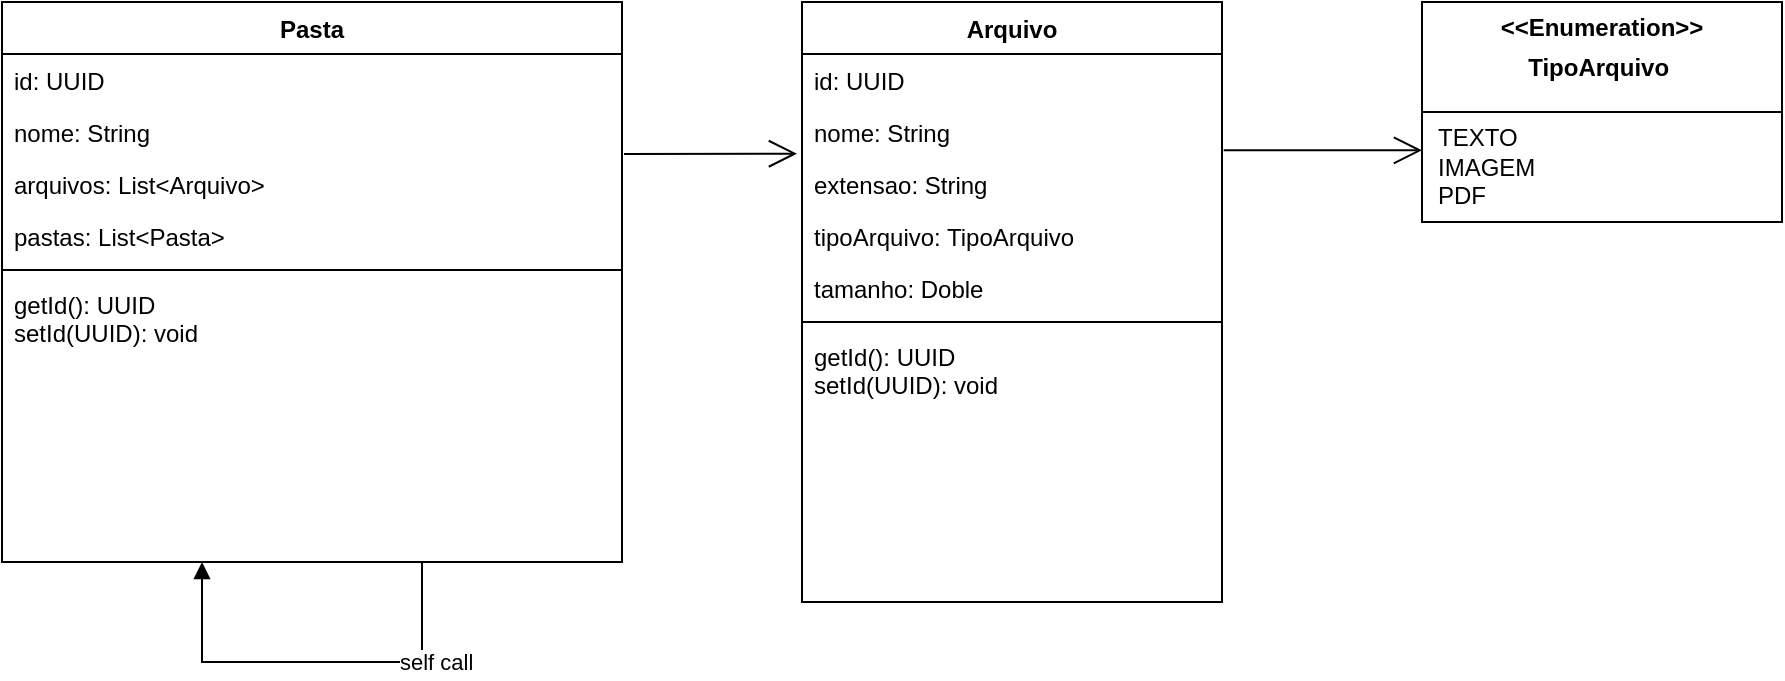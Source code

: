 <mxfile version="14.2.7" type="device"><diagram id="kd2ZDgIoRG4ljhDf4ZuD" name="Page-1"><mxGraphModel dx="1185" dy="635" grid="1" gridSize="10" guides="1" tooltips="1" connect="1" arrows="1" fold="1" page="1" pageScale="1" pageWidth="827" pageHeight="1169" math="0" shadow="0"><root><mxCell id="0"/><mxCell id="1" parent="0"/><mxCell id="rGL50mZiQ5djAP73_Ivw-3" value="Pasta" style="swimlane;fontStyle=1;align=center;verticalAlign=top;childLayout=stackLayout;horizontal=1;startSize=26;horizontalStack=0;resizeParent=1;resizeParentMax=0;resizeLast=0;collapsible=1;marginBottom=0;" vertex="1" parent="1"><mxGeometry x="70" y="50" width="310" height="280" as="geometry"><mxRectangle x="254" y="220" width="60" height="26" as="alternateBounds"/></mxGeometry></mxCell><mxCell id="rGL50mZiQ5djAP73_Ivw-14" value="id: UUID" style="text;strokeColor=none;fillColor=none;align=left;verticalAlign=top;spacingLeft=4;spacingRight=4;overflow=hidden;rotatable=0;points=[[0,0.5],[1,0.5]];portConstraint=eastwest;" vertex="1" parent="rGL50mZiQ5djAP73_Ivw-3"><mxGeometry y="26" width="310" height="26" as="geometry"/></mxCell><mxCell id="rGL50mZiQ5djAP73_Ivw-4" value="nome: String" style="text;strokeColor=none;fillColor=none;align=left;verticalAlign=top;spacingLeft=4;spacingRight=4;overflow=hidden;rotatable=0;points=[[0,0.5],[1,0.5]];portConstraint=eastwest;" vertex="1" parent="rGL50mZiQ5djAP73_Ivw-3"><mxGeometry y="52" width="310" height="26" as="geometry"/></mxCell><mxCell id="rGL50mZiQ5djAP73_Ivw-7" value="arquivos: List&lt;Arquivo&gt;" style="text;strokeColor=none;fillColor=none;align=left;verticalAlign=top;spacingLeft=4;spacingRight=4;overflow=hidden;rotatable=0;points=[[0,0.5],[1,0.5]];portConstraint=eastwest;" vertex="1" parent="rGL50mZiQ5djAP73_Ivw-3"><mxGeometry y="78" width="310" height="26" as="geometry"/></mxCell><mxCell id="rGL50mZiQ5djAP73_Ivw-8" value="pastas: List&lt;Pasta&gt;" style="text;strokeColor=none;fillColor=none;align=left;verticalAlign=top;spacingLeft=4;spacingRight=4;overflow=hidden;rotatable=0;points=[[0,0.5],[1,0.5]];portConstraint=eastwest;" vertex="1" parent="rGL50mZiQ5djAP73_Ivw-3"><mxGeometry y="104" width="310" height="26" as="geometry"/></mxCell><mxCell id="rGL50mZiQ5djAP73_Ivw-5" value="" style="line;strokeWidth=1;fillColor=none;align=left;verticalAlign=middle;spacingTop=-1;spacingLeft=3;spacingRight=3;rotatable=0;labelPosition=right;points=[];portConstraint=eastwest;" vertex="1" parent="rGL50mZiQ5djAP73_Ivw-3"><mxGeometry y="130" width="310" height="8" as="geometry"/></mxCell><mxCell id="rGL50mZiQ5djAP73_Ivw-6" value="getId(): UUID&#10;setId(UUID): void" style="text;strokeColor=none;fillColor=none;align=left;verticalAlign=top;spacingLeft=4;spacingRight=4;overflow=hidden;rotatable=0;points=[[0,0.5],[1,0.5]];portConstraint=eastwest;" vertex="1" parent="rGL50mZiQ5djAP73_Ivw-3"><mxGeometry y="138" width="310" height="142" as="geometry"/></mxCell><mxCell id="rGL50mZiQ5djAP73_Ivw-9" value="Arquivo" style="swimlane;fontStyle=1;align=center;verticalAlign=top;childLayout=stackLayout;horizontal=1;startSize=26;horizontalStack=0;resizeParent=1;resizeParentMax=0;resizeLast=0;collapsible=1;marginBottom=0;" vertex="1" parent="1"><mxGeometry x="470" y="50" width="210" height="300" as="geometry"/></mxCell><mxCell id="rGL50mZiQ5djAP73_Ivw-16" value="id: UUID" style="text;strokeColor=none;fillColor=none;align=left;verticalAlign=top;spacingLeft=4;spacingRight=4;overflow=hidden;rotatable=0;points=[[0,0.5],[1,0.5]];portConstraint=eastwest;" vertex="1" parent="rGL50mZiQ5djAP73_Ivw-9"><mxGeometry y="26" width="210" height="26" as="geometry"/></mxCell><mxCell id="rGL50mZiQ5djAP73_Ivw-10" value="nome: String" style="text;strokeColor=none;fillColor=none;align=left;verticalAlign=top;spacingLeft=4;spacingRight=4;overflow=hidden;rotatable=0;points=[[0,0.5],[1,0.5]];portConstraint=eastwest;" vertex="1" parent="rGL50mZiQ5djAP73_Ivw-9"><mxGeometry y="52" width="210" height="26" as="geometry"/></mxCell><mxCell id="rGL50mZiQ5djAP73_Ivw-17" value="extensao: String" style="text;strokeColor=none;fillColor=none;align=left;verticalAlign=top;spacingLeft=4;spacingRight=4;overflow=hidden;rotatable=0;points=[[0,0.5],[1,0.5]];portConstraint=eastwest;" vertex="1" parent="rGL50mZiQ5djAP73_Ivw-9"><mxGeometry y="78" width="210" height="26" as="geometry"/></mxCell><mxCell id="rGL50mZiQ5djAP73_Ivw-26" value="tipoArquivo: TipoArquivo" style="text;strokeColor=none;fillColor=none;align=left;verticalAlign=top;spacingLeft=4;spacingRight=4;overflow=hidden;rotatable=0;points=[[0,0.5],[1,0.5]];portConstraint=eastwest;" vertex="1" parent="rGL50mZiQ5djAP73_Ivw-9"><mxGeometry y="104" width="210" height="26" as="geometry"/></mxCell><mxCell id="rGL50mZiQ5djAP73_Ivw-27" value="tamanho: Doble" style="text;strokeColor=none;fillColor=none;align=left;verticalAlign=top;spacingLeft=4;spacingRight=4;overflow=hidden;rotatable=0;points=[[0,0.5],[1,0.5]];portConstraint=eastwest;" vertex="1" parent="rGL50mZiQ5djAP73_Ivw-9"><mxGeometry y="130" width="210" height="26" as="geometry"/></mxCell><mxCell id="rGL50mZiQ5djAP73_Ivw-11" value="" style="line;strokeWidth=1;fillColor=none;align=left;verticalAlign=middle;spacingTop=-1;spacingLeft=3;spacingRight=3;rotatable=0;labelPosition=right;points=[];portConstraint=eastwest;" vertex="1" parent="rGL50mZiQ5djAP73_Ivw-9"><mxGeometry y="156" width="210" height="8" as="geometry"/></mxCell><mxCell id="rGL50mZiQ5djAP73_Ivw-12" value="getId(): UUID&#10;setId(UUID): void" style="text;strokeColor=none;fillColor=none;align=left;verticalAlign=top;spacingLeft=4;spacingRight=4;overflow=hidden;rotatable=0;points=[[0,0.5],[1,0.5]];portConstraint=eastwest;" vertex="1" parent="rGL50mZiQ5djAP73_Ivw-9"><mxGeometry y="164" width="210" height="136" as="geometry"/></mxCell><mxCell id="rGL50mZiQ5djAP73_Ivw-24" value="&lt;p style=&quot;margin: 0px ; margin-top: 6px ; text-align: center&quot;&gt;&lt;b&gt;&amp;lt;&amp;lt;Enumeration&amp;gt;&amp;gt;&lt;/b&gt;&lt;/p&gt;&lt;p style=&quot;margin: 0px ; margin-top: 6px ; text-align: center&quot;&gt;&lt;b&gt;TipoArquivo&amp;nbsp;&lt;/b&gt;&lt;/p&gt;&lt;p style=&quot;margin: 0px ; margin-top: 6px ; text-align: center&quot;&gt;&lt;b&gt;&lt;br&gt;&lt;/b&gt;&lt;/p&gt;&lt;p style=&quot;margin: 0px ; margin-left: 8px&quot;&gt;TEXTO&lt;/p&gt;&lt;p style=&quot;margin: 0px ; margin-left: 8px&quot;&gt;IMAGEM&lt;/p&gt;&lt;p style=&quot;margin: 0px ; margin-left: 8px&quot;&gt;PDF&lt;/p&gt;" style="align=left;overflow=fill;html=1;dropTarget=0;" vertex="1" parent="1"><mxGeometry x="780" y="50" width="180" height="110" as="geometry"/></mxCell><mxCell id="rGL50mZiQ5djAP73_Ivw-36" value="" style="endArrow=open;endFill=1;endSize=12;html=1;exitX=1.004;exitY=0.853;exitDx=0;exitDy=0;exitPerimeter=0;entryX=0;entryY=0.674;entryDx=0;entryDy=0;entryPerimeter=0;" edge="1" parent="1" source="rGL50mZiQ5djAP73_Ivw-10" target="rGL50mZiQ5djAP73_Ivw-24"><mxGeometry width="160" relative="1" as="geometry"><mxPoint x="340" y="140" as="sourcePoint"/><mxPoint x="500" y="140" as="targetPoint"/><Array as="points"/></mxGeometry></mxCell><mxCell id="rGL50mZiQ5djAP73_Ivw-37" value="" style="line;strokeWidth=1;fillColor=none;align=left;verticalAlign=middle;spacingTop=-1;spacingLeft=3;spacingRight=3;rotatable=0;labelPosition=right;points=[];portConstraint=eastwest;" vertex="1" parent="1"><mxGeometry x="780" y="101" width="180" height="8" as="geometry"/></mxCell><mxCell id="rGL50mZiQ5djAP73_Ivw-40" value="self call" style="edgeStyle=orthogonalEdgeStyle;html=1;align=left;spacingLeft=2;endArrow=block;rounded=0;entryX=1;entryY=0;" edge="1" parent="1"><mxGeometry relative="1" as="geometry"><mxPoint x="200" y="330" as="sourcePoint"/><Array as="points"><mxPoint x="280" y="330"/><mxPoint x="280" y="380"/><mxPoint x="170" y="380"/></Array><mxPoint x="170" y="330" as="targetPoint"/></mxGeometry></mxCell><mxCell id="rGL50mZiQ5djAP73_Ivw-41" value="" style="endArrow=open;endFill=1;endSize=12;html=1;entryX=-0.012;entryY=-0.083;entryDx=0;entryDy=0;entryPerimeter=0;" edge="1" parent="1" target="rGL50mZiQ5djAP73_Ivw-17"><mxGeometry width="160" relative="1" as="geometry"><mxPoint x="381" y="126" as="sourcePoint"/><mxPoint x="500" y="220" as="targetPoint"/></mxGeometry></mxCell></root></mxGraphModel></diagram></mxfile>
